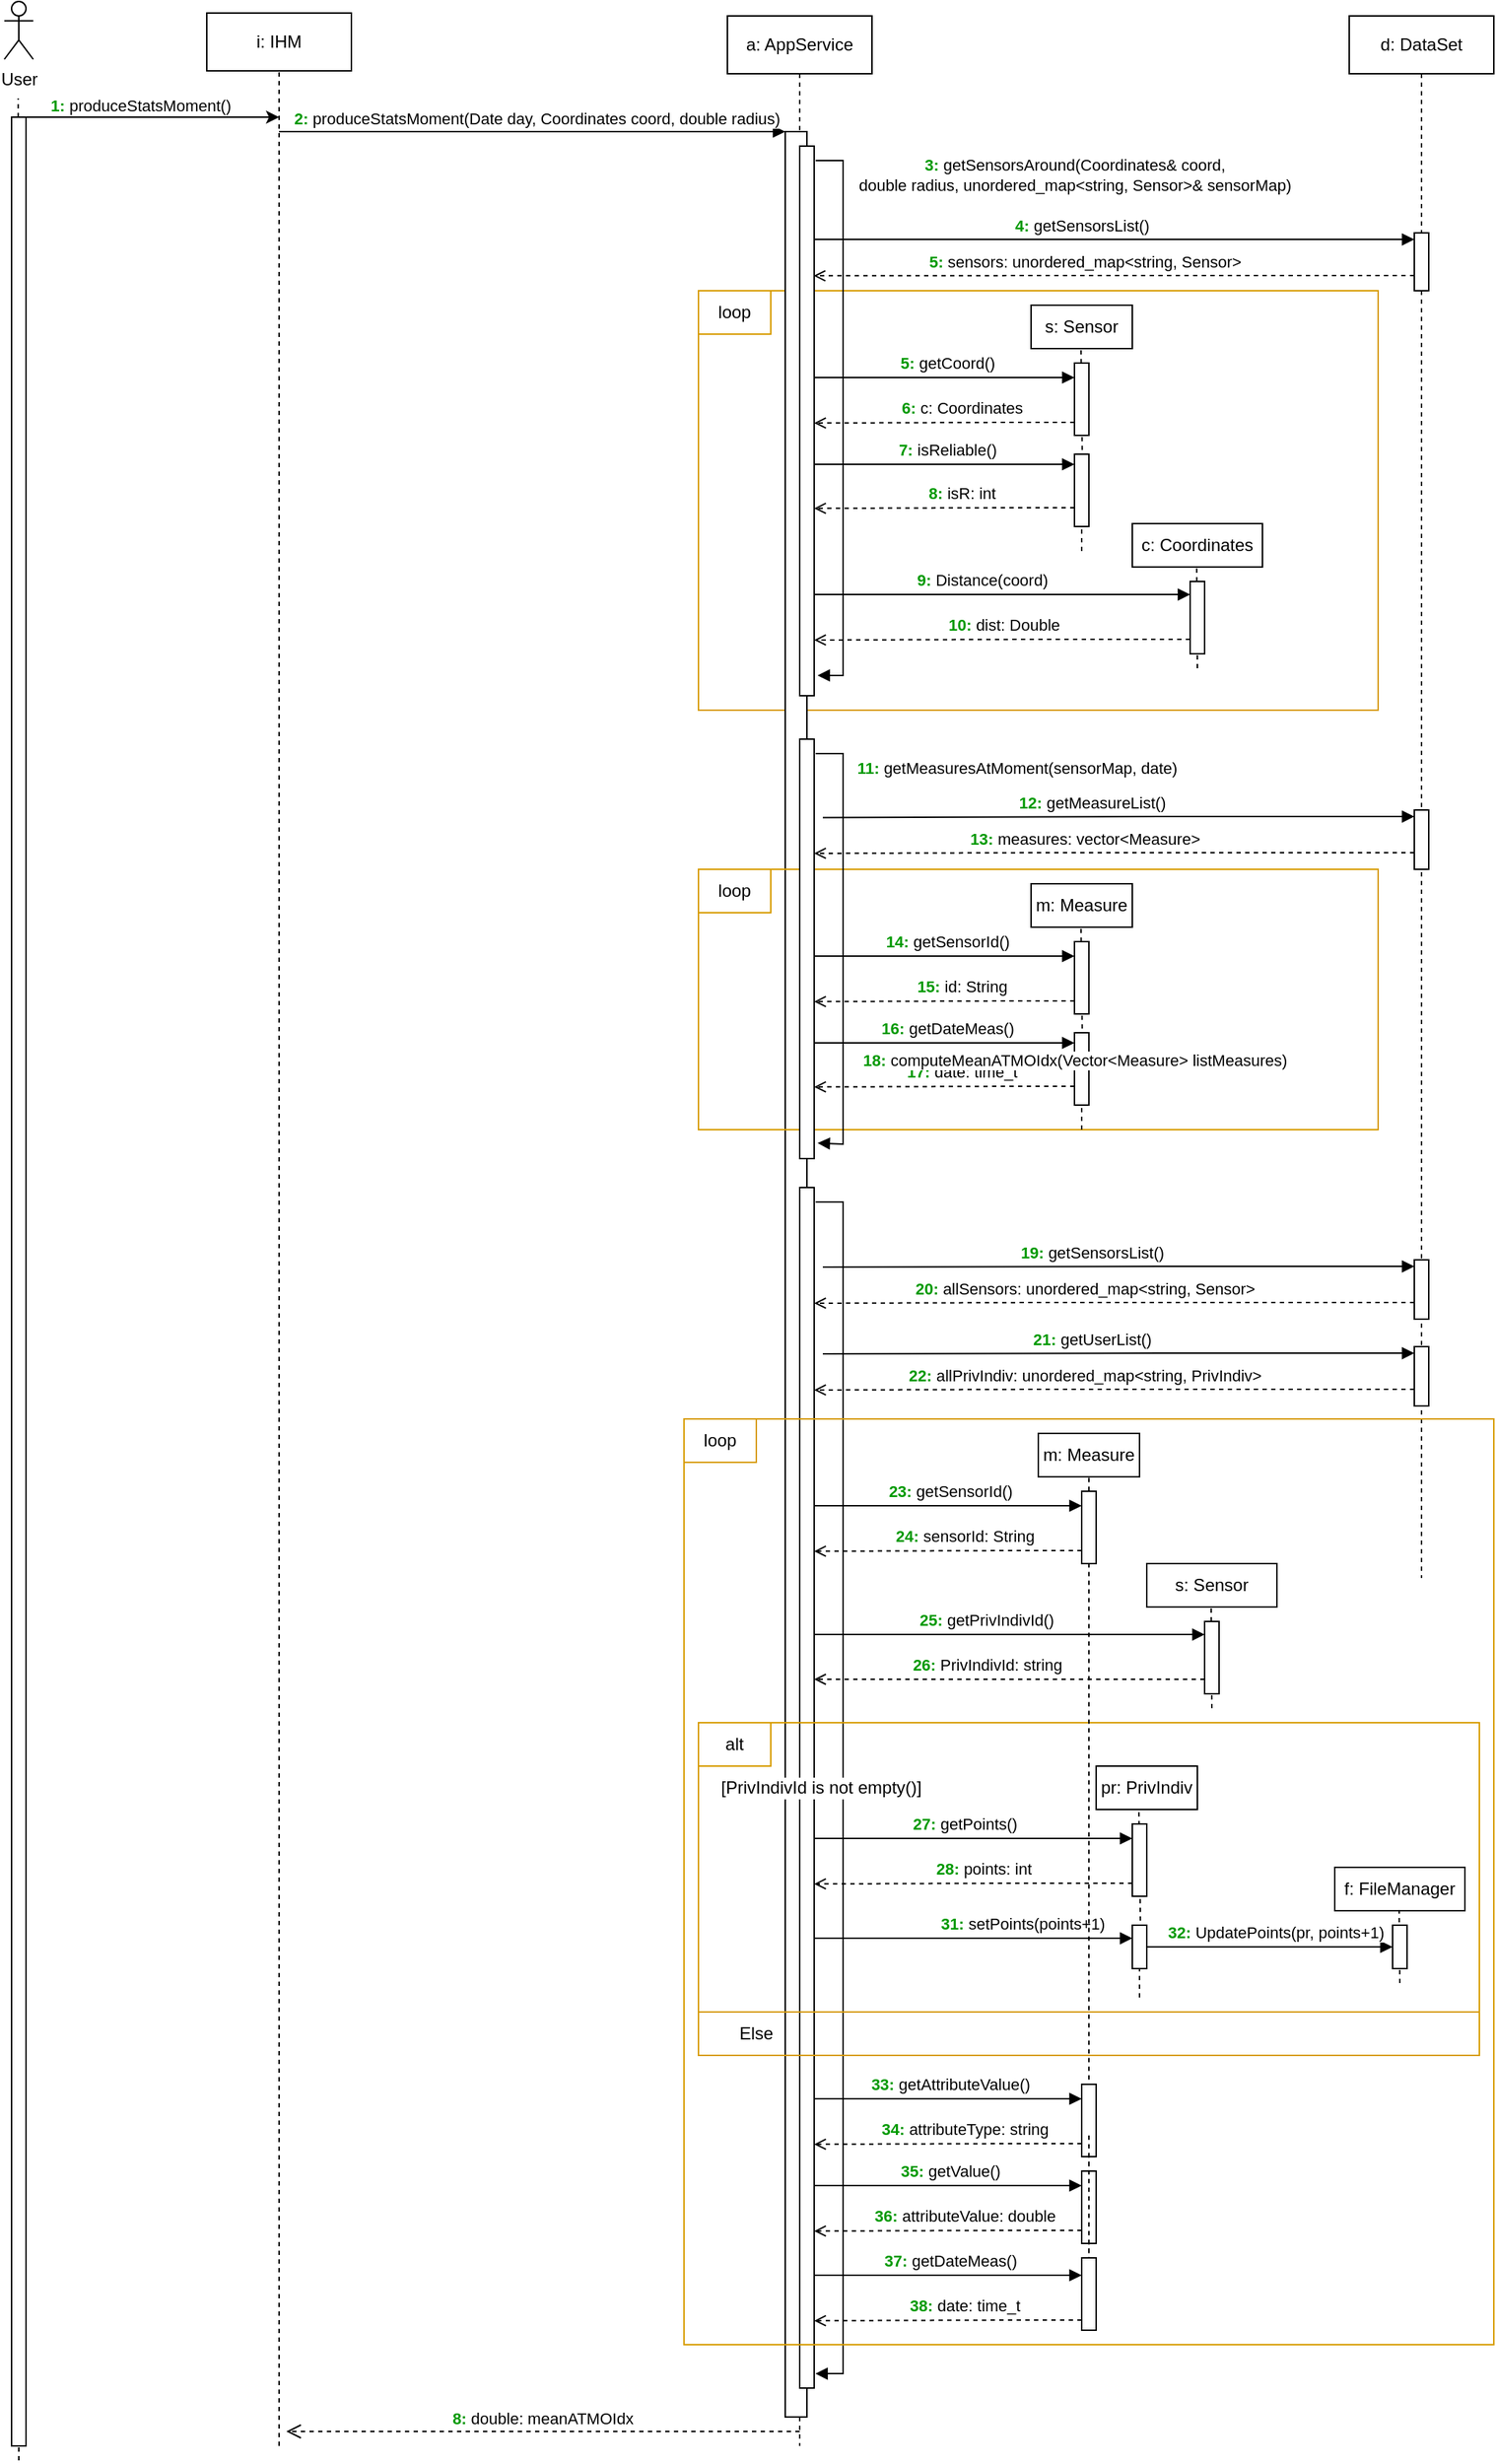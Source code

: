 <mxfile version="21.3.7" type="github">
  <diagram name="Page-1" id="I7RDIdogmaN5I8TK1vOo">
    <mxGraphModel dx="1434" dy="756" grid="1" gridSize="10" guides="1" tooltips="1" connect="1" arrows="1" fold="1" page="1" pageScale="1" pageWidth="1169" pageHeight="827" math="0" shadow="0">
      <root>
        <mxCell id="0" />
        <mxCell id="1" parent="0" />
        <mxCell id="uYeei7Lv4TWuoTGojl9b-30" value="" style="rounded=0;whiteSpace=wrap;html=1;fillColor=none;strokeColor=#d79b00;" parent="1" vertex="1">
          <mxGeometry x="600" y="250" width="470" height="290" as="geometry" />
        </mxCell>
        <mxCell id="bnaxQuVBlEbO6aS_ppuL-53" value="a: AppService" style="shape=umlLifeline;perimeter=lifelinePerimeter;whiteSpace=wrap;html=1;container=0;dropTarget=0;collapsible=0;recursiveResize=0;outlineConnect=0;portConstraint=eastwest;newEdgeStyle={&quot;edgeStyle&quot;:&quot;elbowEdgeStyle&quot;,&quot;elbow&quot;:&quot;vertical&quot;,&quot;curved&quot;:0,&quot;rounded&quot;:0};" parent="1" vertex="1">
          <mxGeometry x="620" y="60" width="100" height="1680" as="geometry" />
        </mxCell>
        <mxCell id="bnaxQuVBlEbO6aS_ppuL-54" value="" style="html=1;points=[];perimeter=orthogonalPerimeter;outlineConnect=0;targetShapes=umlLifeline;portConstraint=eastwest;newEdgeStyle={&quot;edgeStyle&quot;:&quot;elbowEdgeStyle&quot;,&quot;elbow&quot;:&quot;vertical&quot;,&quot;curved&quot;:0,&quot;rounded&quot;:0};" parent="bnaxQuVBlEbO6aS_ppuL-53" vertex="1">
          <mxGeometry x="40" y="80" width="15" height="1580" as="geometry" />
        </mxCell>
        <mxCell id="uYeei7Lv4TWuoTGojl9b-63" value="" style="rounded=0;whiteSpace=wrap;html=1;fillColor=none;strokeColor=#d79b00;" parent="bnaxQuVBlEbO6aS_ppuL-53" vertex="1">
          <mxGeometry x="-20" y="590" width="470" height="180" as="geometry" />
        </mxCell>
        <mxCell id="uYeei7Lv4TWuoTGojl9b-64" value="loop" style="rounded=0;whiteSpace=wrap;html=1;fillColor=none;strokeColor=#d79b00;" parent="bnaxQuVBlEbO6aS_ppuL-53" vertex="1">
          <mxGeometry x="-20" y="590" width="50" height="30" as="geometry" />
        </mxCell>
        <mxCell id="uYeei7Lv4TWuoTGojl9b-65" value="m: Measure" style="rounded=0;whiteSpace=wrap;html=1;" parent="bnaxQuVBlEbO6aS_ppuL-53" vertex="1">
          <mxGeometry x="210" y="600" width="70" height="30" as="geometry" />
        </mxCell>
        <mxCell id="uYeei7Lv4TWuoTGojl9b-66" value="" style="endArrow=block;html=1;rounded=0;endFill=1;" parent="bnaxQuVBlEbO6aS_ppuL-53" target="uYeei7Lv4TWuoTGojl9b-69" edge="1">
          <mxGeometry width="50" height="50" relative="1" as="geometry">
            <mxPoint x="60" y="650" as="sourcePoint" />
            <mxPoint x="230" y="650" as="targetPoint" />
            <Array as="points">
              <mxPoint x="100" y="650" />
            </Array>
          </mxGeometry>
        </mxCell>
        <mxCell id="uYeei7Lv4TWuoTGojl9b-67" value="&lt;b style=&quot;border-color: var(--border-color); caret-color: rgb(0, 153, 0); color: rgb(0, 153, 0);&quot;&gt;14:&amp;nbsp;&lt;/b&gt;getSensorId()" style="edgeLabel;html=1;align=center;verticalAlign=middle;resizable=0;points=[];" parent="uYeei7Lv4TWuoTGojl9b-66" vertex="1" connectable="0">
          <mxGeometry x="-0.412" y="2" relative="1" as="geometry">
            <mxPoint x="39" y="-8" as="offset" />
          </mxGeometry>
        </mxCell>
        <mxCell id="uYeei7Lv4TWuoTGojl9b-68" value="" style="endArrow=none;dashed=1;html=1;rounded=0;exitX=0.563;exitY=0.422;exitDx=0;exitDy=0;exitPerimeter=0;" parent="bnaxQuVBlEbO6aS_ppuL-53" source="uYeei7Lv4TWuoTGojl9b-80" edge="1">
          <mxGeometry width="50" height="50" relative="1" as="geometry">
            <mxPoint x="245" y="700" as="sourcePoint" />
            <mxPoint x="244.55" y="630" as="targetPoint" />
          </mxGeometry>
        </mxCell>
        <mxCell id="uYeei7Lv4TWuoTGojl9b-69" value="" style="html=1;points=[];perimeter=orthogonalPerimeter;outlineConnect=0;targetShapes=umlLifeline;portConstraint=eastwest;newEdgeStyle={&quot;edgeStyle&quot;:&quot;elbowEdgeStyle&quot;,&quot;elbow&quot;:&quot;vertical&quot;,&quot;curved&quot;:0,&quot;rounded&quot;:0};" parent="bnaxQuVBlEbO6aS_ppuL-53" vertex="1">
          <mxGeometry x="240" y="640" width="10" height="50" as="geometry" />
        </mxCell>
        <mxCell id="uYeei7Lv4TWuoTGojl9b-70" value="" style="endArrow=open;html=1;rounded=0;endFill=0;dashed=1;entryX=1.055;entryY=0.269;entryDx=0;entryDy=0;entryPerimeter=0;" parent="bnaxQuVBlEbO6aS_ppuL-53" source="uYeei7Lv4TWuoTGojl9b-69" edge="1">
          <mxGeometry width="50" height="50" relative="1" as="geometry">
            <mxPoint x="240" y="670" as="sourcePoint" />
            <mxPoint x="60" y="681.45" as="targetPoint" />
            <Array as="points">
              <mxPoint x="200" y="681" />
            </Array>
          </mxGeometry>
        </mxCell>
        <mxCell id="uYeei7Lv4TWuoTGojl9b-71" value="&lt;b style=&quot;border-color: var(--border-color); caret-color: rgb(0, 153, 0); color: rgb(0, 153, 0);&quot;&gt;15: &lt;/b&gt;&lt;span style=&quot;border-color: var(--border-color); caret-color: rgb(0, 153, 0);&quot;&gt;id&lt;/span&gt;:&amp;nbsp;String" style="edgeLabel;html=1;align=center;verticalAlign=middle;resizable=0;points=[];" parent="uYeei7Lv4TWuoTGojl9b-70" vertex="1" connectable="0">
          <mxGeometry x="0.279" y="1" relative="1" as="geometry">
            <mxPoint x="37" y="-11" as="offset" />
          </mxGeometry>
        </mxCell>
        <mxCell id="uYeei7Lv4TWuoTGojl9b-79" value="" style="endArrow=none;dashed=1;html=1;rounded=0;" parent="bnaxQuVBlEbO6aS_ppuL-53" target="uYeei7Lv4TWuoTGojl9b-80" edge="1">
          <mxGeometry width="50" height="50" relative="1" as="geometry">
            <mxPoint x="245" y="770" as="sourcePoint" />
            <mxPoint x="244.55" y="630" as="targetPoint" />
          </mxGeometry>
        </mxCell>
        <mxCell id="uYeei7Lv4TWuoTGojl9b-80" value="" style="html=1;points=[];perimeter=orthogonalPerimeter;outlineConnect=0;targetShapes=umlLifeline;portConstraint=eastwest;newEdgeStyle={&quot;edgeStyle&quot;:&quot;elbowEdgeStyle&quot;,&quot;elbow&quot;:&quot;vertical&quot;,&quot;curved&quot;:0,&quot;rounded&quot;:0};" parent="bnaxQuVBlEbO6aS_ppuL-53" vertex="1">
          <mxGeometry x="240" y="703" width="10" height="50" as="geometry" />
        </mxCell>
        <mxCell id="uYeei7Lv4TWuoTGojl9b-81" value="" style="endArrow=block;html=1;rounded=0;endFill=1;" parent="bnaxQuVBlEbO6aS_ppuL-53" edge="1">
          <mxGeometry width="50" height="50" relative="1" as="geometry">
            <mxPoint x="60" y="710" as="sourcePoint" />
            <mxPoint x="240" y="710" as="targetPoint" />
            <Array as="points">
              <mxPoint x="100" y="710" />
            </Array>
          </mxGeometry>
        </mxCell>
        <mxCell id="uYeei7Lv4TWuoTGojl9b-82" value="&lt;b style=&quot;border-color: var(--border-color); caret-color: rgb(0, 153, 0); color: rgb(0, 153, 0);&quot;&gt;16:&amp;nbsp;&lt;/b&gt;getDateMeas()" style="edgeLabel;html=1;align=center;verticalAlign=middle;resizable=0;points=[];" parent="uYeei7Lv4TWuoTGojl9b-81" vertex="1" connectable="0">
          <mxGeometry x="-0.412" y="2" relative="1" as="geometry">
            <mxPoint x="39" y="-8" as="offset" />
          </mxGeometry>
        </mxCell>
        <mxCell id="uYeei7Lv4TWuoTGojl9b-83" value="" style="endArrow=open;html=1;rounded=0;endFill=0;dashed=1;entryX=1.055;entryY=0.269;entryDx=0;entryDy=0;entryPerimeter=0;" parent="bnaxQuVBlEbO6aS_ppuL-53" edge="1">
          <mxGeometry width="50" height="50" relative="1" as="geometry">
            <mxPoint x="240" y="740" as="sourcePoint" />
            <mxPoint x="60" y="740.45" as="targetPoint" />
            <Array as="points">
              <mxPoint x="200" y="740" />
            </Array>
          </mxGeometry>
        </mxCell>
        <mxCell id="uYeei7Lv4TWuoTGojl9b-84" value="&lt;b style=&quot;border-color: var(--border-color); caret-color: rgb(0, 153, 0); color: rgb(0, 153, 0);&quot;&gt;17: &lt;/b&gt;&lt;span style=&quot;border-color: var(--border-color); caret-color: rgb(0, 153, 0);&quot;&gt;date:&lt;/span&gt;&lt;b style=&quot;border-color: var(--border-color); caret-color: rgb(0, 153, 0); color: rgb(0, 153, 0);&quot;&gt;&amp;nbsp;&lt;/b&gt;time_t" style="edgeLabel;html=1;align=center;verticalAlign=middle;resizable=0;points=[];" parent="uYeei7Lv4TWuoTGojl9b-83" vertex="1" connectable="0">
          <mxGeometry x="0.279" y="1" relative="1" as="geometry">
            <mxPoint x="37" y="-11" as="offset" />
          </mxGeometry>
        </mxCell>
        <mxCell id="bnaxQuVBlEbO6aS_ppuL-55" value="&lt;font color=&quot;#009900&quot;&gt;&lt;b&gt;2:&lt;/b&gt;&lt;/font&gt;&lt;font color=&quot;#99ff99&quot;&gt; &lt;/font&gt;produceStatsMoment(Date day, Coordinates coord, double radius)" style="html=1;verticalAlign=bottom;endArrow=block;edgeStyle=elbowEdgeStyle;elbow=vertical;curved=0;rounded=0;" parent="1" target="bnaxQuVBlEbO6aS_ppuL-54" edge="1">
          <mxGeometry x="0.014" relative="1" as="geometry">
            <mxPoint x="310" y="140" as="sourcePoint" />
            <Array as="points">
              <mxPoint x="390" y="140" />
            </Array>
            <mxPoint as="offset" />
          </mxGeometry>
        </mxCell>
        <mxCell id="bnaxQuVBlEbO6aS_ppuL-57" value="d: DataSet" style="shape=umlLifeline;perimeter=lifelinePerimeter;whiteSpace=wrap;html=1;container=0;dropTarget=0;collapsible=0;recursiveResize=0;outlineConnect=0;portConstraint=eastwest;newEdgeStyle={&quot;edgeStyle&quot;:&quot;elbowEdgeStyle&quot;,&quot;elbow&quot;:&quot;vertical&quot;,&quot;curved&quot;:0,&quot;rounded&quot;:0};" parent="1" vertex="1">
          <mxGeometry x="1050" y="60" width="100" height="1080" as="geometry" />
        </mxCell>
        <mxCell id="bnaxQuVBlEbO6aS_ppuL-59" value="" style="html=1;points=[];perimeter=orthogonalPerimeter;outlineConnect=0;targetShapes=umlLifeline;portConstraint=eastwest;newEdgeStyle={&quot;edgeStyle&quot;:&quot;elbowEdgeStyle&quot;,&quot;elbow&quot;:&quot;vertical&quot;,&quot;curved&quot;:0,&quot;rounded&quot;:0};" parent="bnaxQuVBlEbO6aS_ppuL-57" vertex="1">
          <mxGeometry x="45" y="150" width="10" height="40" as="geometry" />
        </mxCell>
        <mxCell id="uYeei7Lv4TWuoTGojl9b-89" value="" style="html=1;points=[];perimeter=orthogonalPerimeter;outlineConnect=0;targetShapes=umlLifeline;portConstraint=eastwest;newEdgeStyle={&quot;edgeStyle&quot;:&quot;elbowEdgeStyle&quot;,&quot;elbow&quot;:&quot;vertical&quot;,&quot;curved&quot;:0,&quot;rounded&quot;:0};" parent="bnaxQuVBlEbO6aS_ppuL-57" vertex="1">
          <mxGeometry x="45" y="860" width="10" height="41" as="geometry" />
        </mxCell>
        <mxCell id="uYeei7Lv4TWuoTGojl9b-90" value="" style="endArrow=block;html=1;rounded=0;endFill=1;exitX=1.6;exitY=0.187;exitDx=0;exitDy=0;exitPerimeter=0;" parent="bnaxQuVBlEbO6aS_ppuL-57" edge="1">
          <mxGeometry width="50" height="50" relative="1" as="geometry">
            <mxPoint x="-364" y="865" as="sourcePoint" />
            <mxPoint x="45" y="864.55" as="targetPoint" />
            <Array as="points">
              <mxPoint x="-130" y="864.55" />
            </Array>
          </mxGeometry>
        </mxCell>
        <mxCell id="uYeei7Lv4TWuoTGojl9b-91" value="&lt;b style=&quot;border-color: var(--border-color); caret-color: rgb(0, 153, 0); color: rgb(0, 153, 0);&quot;&gt;19:&amp;nbsp;&lt;/b&gt;getSensorsList()" style="edgeLabel;html=1;align=center;verticalAlign=middle;resizable=0;points=[];" parent="uYeei7Lv4TWuoTGojl9b-90" vertex="1" connectable="0">
          <mxGeometry x="-0.412" y="2" relative="1" as="geometry">
            <mxPoint x="66" y="-8" as="offset" />
          </mxGeometry>
        </mxCell>
        <mxCell id="uYeei7Lv4TWuoTGojl9b-92" value="" style="endArrow=open;html=1;rounded=0;endFill=0;dashed=1;entryX=0.964;entryY=0.236;entryDx=0;entryDy=0;entryPerimeter=0;" parent="bnaxQuVBlEbO6aS_ppuL-57" edge="1">
          <mxGeometry width="50" height="50" relative="1" as="geometry">
            <mxPoint x="45" y="889.55" as="sourcePoint" />
            <mxPoint x="-370" y="890" as="targetPoint" />
            <Array as="points">
              <mxPoint x="-225" y="889.55" />
            </Array>
          </mxGeometry>
        </mxCell>
        <mxCell id="uYeei7Lv4TWuoTGojl9b-93" value="&lt;b style=&quot;border-color: var(--border-color); caret-color: rgb(0, 153, 0); color: rgb(0, 153, 0);&quot;&gt;20:&amp;nbsp;&lt;/b&gt;allSensors:&amp;nbsp;unordered_map&amp;lt;string, Sensor&amp;gt;" style="edgeLabel;html=1;align=center;verticalAlign=middle;resizable=0;points=[];" parent="uYeei7Lv4TWuoTGojl9b-92" vertex="1" connectable="0">
          <mxGeometry x="0.279" y="1" relative="1" as="geometry">
            <mxPoint x="37" y="-11" as="offset" />
          </mxGeometry>
        </mxCell>
        <mxCell id="uYeei7Lv4TWuoTGojl9b-94" value="" style="html=1;points=[];perimeter=orthogonalPerimeter;outlineConnect=0;targetShapes=umlLifeline;portConstraint=eastwest;newEdgeStyle={&quot;edgeStyle&quot;:&quot;elbowEdgeStyle&quot;,&quot;elbow&quot;:&quot;vertical&quot;,&quot;curved&quot;:0,&quot;rounded&quot;:0};" parent="bnaxQuVBlEbO6aS_ppuL-57" vertex="1">
          <mxGeometry x="45" y="920" width="10" height="41" as="geometry" />
        </mxCell>
        <mxCell id="uYeei7Lv4TWuoTGojl9b-95" value="" style="endArrow=block;html=1;rounded=0;endFill=1;exitX=1.6;exitY=0.187;exitDx=0;exitDy=0;exitPerimeter=0;" parent="bnaxQuVBlEbO6aS_ppuL-57" edge="1">
          <mxGeometry width="50" height="50" relative="1" as="geometry">
            <mxPoint x="-364" y="925" as="sourcePoint" />
            <mxPoint x="45" y="924.55" as="targetPoint" />
            <Array as="points">
              <mxPoint x="-130" y="924.55" />
            </Array>
          </mxGeometry>
        </mxCell>
        <mxCell id="uYeei7Lv4TWuoTGojl9b-96" value="&lt;b style=&quot;border-color: var(--border-color); caret-color: rgb(0, 153, 0); color: rgb(0, 153, 0);&quot;&gt;21:&amp;nbsp;&lt;/b&gt;getUserList()" style="edgeLabel;html=1;align=center;verticalAlign=middle;resizable=0;points=[];" parent="uYeei7Lv4TWuoTGojl9b-95" vertex="1" connectable="0">
          <mxGeometry x="-0.412" y="2" relative="1" as="geometry">
            <mxPoint x="66" y="-8" as="offset" />
          </mxGeometry>
        </mxCell>
        <mxCell id="uYeei7Lv4TWuoTGojl9b-97" value="" style="endArrow=open;html=1;rounded=0;endFill=0;dashed=1;entryX=0.964;entryY=0.236;entryDx=0;entryDy=0;entryPerimeter=0;" parent="bnaxQuVBlEbO6aS_ppuL-57" edge="1">
          <mxGeometry width="50" height="50" relative="1" as="geometry">
            <mxPoint x="45" y="949.55" as="sourcePoint" />
            <mxPoint x="-370" y="950" as="targetPoint" />
            <Array as="points">
              <mxPoint x="-225" y="949.55" />
            </Array>
          </mxGeometry>
        </mxCell>
        <mxCell id="uYeei7Lv4TWuoTGojl9b-98" value="&lt;b style=&quot;border-color: var(--border-color); caret-color: rgb(0, 153, 0); color: rgb(0, 153, 0);&quot;&gt;22:&amp;nbsp;&lt;/b&gt;allPrivIndiv:&amp;nbsp;unordered_map&amp;lt;string, PrivIndiv&amp;gt;" style="edgeLabel;html=1;align=center;verticalAlign=middle;resizable=0;points=[];" parent="uYeei7Lv4TWuoTGojl9b-97" vertex="1" connectable="0">
          <mxGeometry x="0.279" y="1" relative="1" as="geometry">
            <mxPoint x="37" y="-11" as="offset" />
          </mxGeometry>
        </mxCell>
        <mxCell id="bnaxQuVBlEbO6aS_ppuL-64" value="" style="endArrow=block;html=1;rounded=0;endFill=1;" parent="1" edge="1">
          <mxGeometry width="50" height="50" relative="1" as="geometry">
            <mxPoint x="675" y="214.55" as="sourcePoint" />
            <mxPoint x="1095" y="214.55" as="targetPoint" />
            <Array as="points">
              <mxPoint x="920" y="214.55" />
            </Array>
          </mxGeometry>
        </mxCell>
        <mxCell id="bnaxQuVBlEbO6aS_ppuL-65" value="&lt;b style=&quot;border-color: var(--border-color); caret-color: rgb(0, 153, 0); color: rgb(0, 153, 0);&quot;&gt;4:&amp;nbsp;&lt;/b&gt;getSensorsList()" style="edgeLabel;html=1;align=center;verticalAlign=middle;resizable=0;points=[];" parent="bnaxQuVBlEbO6aS_ppuL-64" vertex="1" connectable="0">
          <mxGeometry x="-0.412" y="2" relative="1" as="geometry">
            <mxPoint x="66" y="-8" as="offset" />
          </mxGeometry>
        </mxCell>
        <mxCell id="bnaxQuVBlEbO6aS_ppuL-66" value="" style="endArrow=open;html=1;rounded=0;endFill=0;dashed=1;entryX=0.964;entryY=0.236;entryDx=0;entryDy=0;entryPerimeter=0;" parent="1" target="uYeei7Lv4TWuoTGojl9b-27" edge="1">
          <mxGeometry width="50" height="50" relative="1" as="geometry">
            <mxPoint x="1095" y="239.55" as="sourcePoint" />
            <mxPoint x="690" y="240" as="targetPoint" />
            <Array as="points">
              <mxPoint x="825" y="239.55" />
            </Array>
          </mxGeometry>
        </mxCell>
        <mxCell id="bnaxQuVBlEbO6aS_ppuL-67" value="&lt;b style=&quot;border-color: var(--border-color); caret-color: rgb(0, 153, 0); color: rgb(0, 153, 0);&quot;&gt;5:&amp;nbsp;&lt;/b&gt;sensors:&amp;nbsp;unordered_map&amp;lt;string, Sensor&amp;gt;" style="edgeLabel;html=1;align=center;verticalAlign=middle;resizable=0;points=[];" parent="bnaxQuVBlEbO6aS_ppuL-66" vertex="1" connectable="0">
          <mxGeometry x="0.279" y="1" relative="1" as="geometry">
            <mxPoint x="37" y="-11" as="offset" />
          </mxGeometry>
        </mxCell>
        <mxCell id="bnaxQuVBlEbO6aS_ppuL-72" value="" style="endArrow=none;dashed=1;html=1;rounded=0;entryX=0.5;entryY=1;entryDx=0;entryDy=0;" parent="1" target="SnQVtgiCFjpJ4soECr5Y-1" edge="1">
          <mxGeometry width="50" height="50" relative="1" as="geometry">
            <mxPoint x="310" y="1740" as="sourcePoint" />
            <mxPoint x="300" y="105" as="targetPoint" />
          </mxGeometry>
        </mxCell>
        <mxCell id="SnQVtgiCFjpJ4soECr5Y-1" value="i: IHM" style="rounded=0;whiteSpace=wrap;html=1;" parent="1" vertex="1">
          <mxGeometry x="260" y="58" width="100" height="40" as="geometry" />
        </mxCell>
        <mxCell id="SnQVtgiCFjpJ4soECr5Y-16" value="User" style="shape=umlActor;verticalLabelPosition=bottom;verticalAlign=top;html=1;outlineConnect=0;" parent="1" vertex="1">
          <mxGeometry x="120" y="50" width="20" height="40" as="geometry" />
        </mxCell>
        <mxCell id="SnQVtgiCFjpJ4soECr5Y-17" value="" style="endArrow=none;dashed=1;html=1;rounded=0;" parent="1" source="SnQVtgiCFjpJ4soECr5Y-18" edge="1">
          <mxGeometry width="50" height="50" relative="1" as="geometry">
            <mxPoint x="130" y="370" as="sourcePoint" />
            <mxPoint x="129.6" y="117" as="targetPoint" />
          </mxGeometry>
        </mxCell>
        <mxCell id="SnQVtgiCFjpJ4soECr5Y-19" value="" style="endArrow=none;dashed=1;html=1;rounded=0;" parent="1" target="SnQVtgiCFjpJ4soECr5Y-18" edge="1">
          <mxGeometry width="50" height="50" relative="1" as="geometry">
            <mxPoint x="130" y="1750" as="sourcePoint" />
            <mxPoint x="129.6" y="117" as="targetPoint" />
          </mxGeometry>
        </mxCell>
        <mxCell id="SnQVtgiCFjpJ4soECr5Y-18" value="" style="rounded=0;whiteSpace=wrap;html=1;" parent="1" vertex="1">
          <mxGeometry x="125" y="130" width="10" height="1610" as="geometry" />
        </mxCell>
        <mxCell id="SnQVtgiCFjpJ4soECr5Y-20" value="" style="endArrow=classic;html=1;rounded=0;exitX=1;exitY=0;exitDx=0;exitDy=0;" parent="1" source="SnQVtgiCFjpJ4soECr5Y-18" edge="1">
          <mxGeometry width="50" height="50" relative="1" as="geometry">
            <mxPoint x="230" y="180" as="sourcePoint" />
            <mxPoint x="310" y="130" as="targetPoint" />
          </mxGeometry>
        </mxCell>
        <mxCell id="SnQVtgiCFjpJ4soECr5Y-21" value="&lt;b style=&quot;border-color: var(--border-color); caret-color: rgb(0, 153, 0); color: rgb(0, 153, 0);&quot;&gt;1:&amp;nbsp;&lt;/b&gt;produceStatsMoment()" style="edgeLabel;html=1;align=center;verticalAlign=middle;resizable=0;points=[];" parent="SnQVtgiCFjpJ4soECr5Y-20" vertex="1" connectable="0">
          <mxGeometry x="-0.213" relative="1" as="geometry">
            <mxPoint x="10" y="-8" as="offset" />
          </mxGeometry>
        </mxCell>
        <mxCell id="uYeei7Lv4TWuoTGojl9b-27" value="" style="rounded=0;whiteSpace=wrap;html=1;" parent="1" vertex="1">
          <mxGeometry x="670" y="150" width="10" height="380" as="geometry" />
        </mxCell>
        <mxCell id="uYeei7Lv4TWuoTGojl9b-28" value="" style="endArrow=block;html=1;rounded=0;endFill=1;entryX=1.236;entryY=0.963;entryDx=0;entryDy=0;entryPerimeter=0;" parent="1" target="uYeei7Lv4TWuoTGojl9b-27" edge="1">
          <mxGeometry width="50" height="50" relative="1" as="geometry">
            <mxPoint x="681" y="160" as="sourcePoint" />
            <mxPoint x="681" y="660" as="targetPoint" />
            <Array as="points">
              <mxPoint x="700" y="160" />
              <mxPoint x="700" y="516" />
            </Array>
          </mxGeometry>
        </mxCell>
        <mxCell id="uYeei7Lv4TWuoTGojl9b-29" value="&lt;b style=&quot;border-color: var(--border-color); caret-color: rgb(0, 153, 0); color: rgb(0, 153, 0);&quot;&gt;3:&amp;nbsp;&lt;/b&gt;getSensorsAround(Coordinates&amp;amp; coord, &lt;br&gt;double radius, unordered_map&amp;lt;string, Sensor&amp;gt;&amp;amp; sensorMap)" style="edgeLabel;html=1;align=center;verticalAlign=middle;resizable=0;points=[];" parent="uYeei7Lv4TWuoTGojl9b-28" vertex="1" connectable="0">
          <mxGeometry x="0.018" y="2" relative="1" as="geometry">
            <mxPoint x="158" y="-171" as="offset" />
          </mxGeometry>
        </mxCell>
        <mxCell id="uYeei7Lv4TWuoTGojl9b-31" value="loop" style="rounded=0;whiteSpace=wrap;html=1;fillColor=none;strokeColor=#d79b00;" parent="1" vertex="1">
          <mxGeometry x="600" y="250" width="50" height="30" as="geometry" />
        </mxCell>
        <mxCell id="uYeei7Lv4TWuoTGojl9b-34" value="s: Sensor" style="rounded=0;whiteSpace=wrap;html=1;" parent="1" vertex="1">
          <mxGeometry x="830" y="260" width="70" height="30" as="geometry" />
        </mxCell>
        <mxCell id="uYeei7Lv4TWuoTGojl9b-35" value="" style="endArrow=block;html=1;rounded=0;endFill=1;" parent="1" target="uYeei7Lv4TWuoTGojl9b-38" edge="1">
          <mxGeometry width="50" height="50" relative="1" as="geometry">
            <mxPoint x="680" y="310" as="sourcePoint" />
            <mxPoint x="850" y="310" as="targetPoint" />
            <Array as="points">
              <mxPoint x="720" y="310" />
            </Array>
          </mxGeometry>
        </mxCell>
        <mxCell id="uYeei7Lv4TWuoTGojl9b-36" value="&lt;b style=&quot;border-color: var(--border-color); caret-color: rgb(0, 153, 0); color: rgb(0, 153, 0);&quot;&gt;5:&amp;nbsp;&lt;/b&gt;getCoord()" style="edgeLabel;html=1;align=center;verticalAlign=middle;resizable=0;points=[];" parent="uYeei7Lv4TWuoTGojl9b-35" vertex="1" connectable="0">
          <mxGeometry x="-0.412" y="2" relative="1" as="geometry">
            <mxPoint x="39" y="-8" as="offset" />
          </mxGeometry>
        </mxCell>
        <mxCell id="uYeei7Lv4TWuoTGojl9b-37" value="" style="endArrow=none;dashed=1;html=1;rounded=0;exitX=0.563;exitY=0.422;exitDx=0;exitDy=0;exitPerimeter=0;" parent="1" source="uYeei7Lv4TWuoTGojl9b-49" edge="1">
          <mxGeometry width="50" height="50" relative="1" as="geometry">
            <mxPoint x="865" y="360" as="sourcePoint" />
            <mxPoint x="864.55" y="290" as="targetPoint" />
          </mxGeometry>
        </mxCell>
        <mxCell id="uYeei7Lv4TWuoTGojl9b-38" value="" style="html=1;points=[];perimeter=orthogonalPerimeter;outlineConnect=0;targetShapes=umlLifeline;portConstraint=eastwest;newEdgeStyle={&quot;edgeStyle&quot;:&quot;elbowEdgeStyle&quot;,&quot;elbow&quot;:&quot;vertical&quot;,&quot;curved&quot;:0,&quot;rounded&quot;:0};" parent="1" vertex="1">
          <mxGeometry x="860" y="300" width="10" height="50" as="geometry" />
        </mxCell>
        <mxCell id="uYeei7Lv4TWuoTGojl9b-39" value="" style="endArrow=open;html=1;rounded=0;endFill=0;dashed=1;entryX=1.055;entryY=0.269;entryDx=0;entryDy=0;entryPerimeter=0;" parent="1" source="uYeei7Lv4TWuoTGojl9b-38" edge="1">
          <mxGeometry width="50" height="50" relative="1" as="geometry">
            <mxPoint x="860" y="330" as="sourcePoint" />
            <mxPoint x="680" y="341.45" as="targetPoint" />
            <Array as="points">
              <mxPoint x="820" y="341" />
            </Array>
          </mxGeometry>
        </mxCell>
        <mxCell id="uYeei7Lv4TWuoTGojl9b-40" value="&lt;b style=&quot;border-color: var(--border-color); caret-color: rgb(0, 153, 0); color: rgb(0, 153, 0);&quot;&gt;6:&amp;nbsp;&lt;/b&gt;c:&amp;nbsp;Coordinates" style="edgeLabel;html=1;align=center;verticalAlign=middle;resizable=0;points=[];" parent="uYeei7Lv4TWuoTGojl9b-39" vertex="1" connectable="0">
          <mxGeometry x="0.279" y="1" relative="1" as="geometry">
            <mxPoint x="37" y="-11" as="offset" />
          </mxGeometry>
        </mxCell>
        <mxCell id="uYeei7Lv4TWuoTGojl9b-42" value="c: Coordinates" style="rounded=0;whiteSpace=wrap;html=1;" parent="1" vertex="1">
          <mxGeometry x="900" y="411" width="90" height="30" as="geometry" />
        </mxCell>
        <mxCell id="uYeei7Lv4TWuoTGojl9b-43" value="" style="endArrow=none;dashed=1;html=1;rounded=0;" parent="1" edge="1">
          <mxGeometry width="50" height="50" relative="1" as="geometry">
            <mxPoint x="945" y="511" as="sourcePoint" />
            <mxPoint x="944.55" y="441" as="targetPoint" />
          </mxGeometry>
        </mxCell>
        <mxCell id="uYeei7Lv4TWuoTGojl9b-44" value="" style="html=1;points=[];perimeter=orthogonalPerimeter;outlineConnect=0;targetShapes=umlLifeline;portConstraint=eastwest;newEdgeStyle={&quot;edgeStyle&quot;:&quot;elbowEdgeStyle&quot;,&quot;elbow&quot;:&quot;vertical&quot;,&quot;curved&quot;:0,&quot;rounded&quot;:0};" parent="1" vertex="1">
          <mxGeometry x="940" y="451" width="10" height="50" as="geometry" />
        </mxCell>
        <mxCell id="uYeei7Lv4TWuoTGojl9b-45" value="" style="endArrow=block;html=1;rounded=0;endFill=1;" parent="1" target="uYeei7Lv4TWuoTGojl9b-44" edge="1">
          <mxGeometry width="50" height="50" relative="1" as="geometry">
            <mxPoint x="680" y="460.05" as="sourcePoint" />
            <mxPoint x="860" y="460.05" as="targetPoint" />
            <Array as="points">
              <mxPoint x="720" y="460.05" />
            </Array>
          </mxGeometry>
        </mxCell>
        <mxCell id="uYeei7Lv4TWuoTGojl9b-46" value="&lt;b style=&quot;border-color: var(--border-color); caret-color: rgb(0, 153, 0); color: rgb(0, 153, 0);&quot;&gt;9:&amp;nbsp;&lt;/b&gt;Distance(coord)" style="edgeLabel;html=1;align=center;verticalAlign=middle;resizable=0;points=[];" parent="uYeei7Lv4TWuoTGojl9b-45" vertex="1" connectable="0">
          <mxGeometry x="-0.412" y="2" relative="1" as="geometry">
            <mxPoint x="39" y="-8" as="offset" />
          </mxGeometry>
        </mxCell>
        <mxCell id="uYeei7Lv4TWuoTGojl9b-47" value="" style="endArrow=open;html=1;rounded=0;endFill=0;dashed=1;entryX=1.055;entryY=0.269;entryDx=0;entryDy=0;entryPerimeter=0;" parent="1" source="uYeei7Lv4TWuoTGojl9b-44" edge="1">
          <mxGeometry width="50" height="50" relative="1" as="geometry">
            <mxPoint x="860" y="491.05" as="sourcePoint" />
            <mxPoint x="680" y="491.5" as="targetPoint" />
            <Array as="points">
              <mxPoint x="820" y="491.05" />
            </Array>
          </mxGeometry>
        </mxCell>
        <mxCell id="uYeei7Lv4TWuoTGojl9b-48" value="&lt;b style=&quot;border-color: var(--border-color); caret-color: rgb(0, 153, 0); color: rgb(0, 153, 0);&quot;&gt;10:&amp;nbsp;&lt;/b&gt;dist: Double" style="edgeLabel;html=1;align=center;verticalAlign=middle;resizable=0;points=[];" parent="uYeei7Lv4TWuoTGojl9b-47" vertex="1" connectable="0">
          <mxGeometry x="0.279" y="1" relative="1" as="geometry">
            <mxPoint x="37" y="-11" as="offset" />
          </mxGeometry>
        </mxCell>
        <mxCell id="uYeei7Lv4TWuoTGojl9b-50" value="" style="endArrow=none;dashed=1;html=1;rounded=0;" parent="1" target="uYeei7Lv4TWuoTGojl9b-49" edge="1">
          <mxGeometry width="50" height="50" relative="1" as="geometry">
            <mxPoint x="865" y="430" as="sourcePoint" />
            <mxPoint x="864.55" y="290" as="targetPoint" />
          </mxGeometry>
        </mxCell>
        <mxCell id="uYeei7Lv4TWuoTGojl9b-49" value="" style="html=1;points=[];perimeter=orthogonalPerimeter;outlineConnect=0;targetShapes=umlLifeline;portConstraint=eastwest;newEdgeStyle={&quot;edgeStyle&quot;:&quot;elbowEdgeStyle&quot;,&quot;elbow&quot;:&quot;vertical&quot;,&quot;curved&quot;:0,&quot;rounded&quot;:0};" parent="1" vertex="1">
          <mxGeometry x="860" y="363" width="10" height="50" as="geometry" />
        </mxCell>
        <mxCell id="uYeei7Lv4TWuoTGojl9b-51" value="" style="endArrow=block;html=1;rounded=0;endFill=1;" parent="1" edge="1">
          <mxGeometry width="50" height="50" relative="1" as="geometry">
            <mxPoint x="680" y="370" as="sourcePoint" />
            <mxPoint x="860" y="370" as="targetPoint" />
            <Array as="points">
              <mxPoint x="720" y="370" />
            </Array>
          </mxGeometry>
        </mxCell>
        <mxCell id="uYeei7Lv4TWuoTGojl9b-52" value="&lt;b style=&quot;border-color: var(--border-color); caret-color: rgb(0, 153, 0); color: rgb(0, 153, 0);&quot;&gt;7:&amp;nbsp;&lt;/b&gt;isReliable()" style="edgeLabel;html=1;align=center;verticalAlign=middle;resizable=0;points=[];" parent="uYeei7Lv4TWuoTGojl9b-51" vertex="1" connectable="0">
          <mxGeometry x="-0.412" y="2" relative="1" as="geometry">
            <mxPoint x="39" y="-8" as="offset" />
          </mxGeometry>
        </mxCell>
        <mxCell id="uYeei7Lv4TWuoTGojl9b-53" value="" style="endArrow=open;html=1;rounded=0;endFill=0;dashed=1;entryX=1.055;entryY=0.269;entryDx=0;entryDy=0;entryPerimeter=0;" parent="1" edge="1">
          <mxGeometry width="50" height="50" relative="1" as="geometry">
            <mxPoint x="860" y="400" as="sourcePoint" />
            <mxPoint x="680" y="400.45" as="targetPoint" />
            <Array as="points">
              <mxPoint x="820" y="400" />
            </Array>
          </mxGeometry>
        </mxCell>
        <mxCell id="uYeei7Lv4TWuoTGojl9b-54" value="&lt;b style=&quot;border-color: var(--border-color); caret-color: rgb(0, 153, 0); color: rgb(0, 153, 0);&quot;&gt;8: &lt;/b&gt;&lt;span style=&quot;border-color: var(--border-color); caret-color: rgb(0, 153, 0);&quot;&gt;isR&lt;/span&gt;:&amp;nbsp;int" style="edgeLabel;html=1;align=center;verticalAlign=middle;resizable=0;points=[];" parent="uYeei7Lv4TWuoTGojl9b-53" vertex="1" connectable="0">
          <mxGeometry x="0.279" y="1" relative="1" as="geometry">
            <mxPoint x="37" y="-11" as="offset" />
          </mxGeometry>
        </mxCell>
        <mxCell id="uYeei7Lv4TWuoTGojl9b-55" value="" style="rounded=0;whiteSpace=wrap;html=1;" parent="1" vertex="1">
          <mxGeometry x="670" y="560" width="10" height="290" as="geometry" />
        </mxCell>
        <mxCell id="uYeei7Lv4TWuoTGojl9b-56" value="" style="endArrow=block;html=1;rounded=0;endFill=1;entryX=1.236;entryY=0.963;entryDx=0;entryDy=0;entryPerimeter=0;" parent="1" target="uYeei7Lv4TWuoTGojl9b-55" edge="1">
          <mxGeometry width="50" height="50" relative="1" as="geometry">
            <mxPoint x="681" y="570" as="sourcePoint" />
            <mxPoint x="681" y="1070" as="targetPoint" />
            <Array as="points">
              <mxPoint x="700" y="570" />
              <mxPoint x="700" y="840" />
            </Array>
          </mxGeometry>
        </mxCell>
        <mxCell id="uYeei7Lv4TWuoTGojl9b-57" value="&lt;b style=&quot;border-color: var(--border-color); caret-color: rgb(0, 153, 0); color: rgb(0, 153, 0);&quot;&gt;11:&amp;nbsp;&lt;/b&gt;getMeasuresAtMoment(sensorMap, date)" style="edgeLabel;html=1;align=center;verticalAlign=middle;resizable=0;points=[];" parent="uYeei7Lv4TWuoTGojl9b-56" vertex="1" connectable="0">
          <mxGeometry x="0.018" y="2" relative="1" as="geometry">
            <mxPoint x="118" y="-127" as="offset" />
          </mxGeometry>
        </mxCell>
        <mxCell id="uYeei7Lv4TWuoTGojl9b-58" value="" style="html=1;points=[];perimeter=orthogonalPerimeter;outlineConnect=0;targetShapes=umlLifeline;portConstraint=eastwest;newEdgeStyle={&quot;edgeStyle&quot;:&quot;elbowEdgeStyle&quot;,&quot;elbow&quot;:&quot;vertical&quot;,&quot;curved&quot;:0,&quot;rounded&quot;:0};" parent="1" vertex="1">
          <mxGeometry x="1095" y="609" width="10" height="41" as="geometry" />
        </mxCell>
        <mxCell id="uYeei7Lv4TWuoTGojl9b-59" value="" style="endArrow=block;html=1;rounded=0;endFill=1;exitX=1.6;exitY=0.187;exitDx=0;exitDy=0;exitPerimeter=0;" parent="1" source="uYeei7Lv4TWuoTGojl9b-55" edge="1">
          <mxGeometry width="50" height="50" relative="1" as="geometry">
            <mxPoint x="675" y="613.55" as="sourcePoint" />
            <mxPoint x="1095" y="613.55" as="targetPoint" />
            <Array as="points">
              <mxPoint x="920" y="613.55" />
            </Array>
          </mxGeometry>
        </mxCell>
        <mxCell id="uYeei7Lv4TWuoTGojl9b-60" value="&lt;b style=&quot;border-color: var(--border-color); caret-color: rgb(0, 153, 0); color: rgb(0, 153, 0);&quot;&gt;12:&amp;nbsp;&lt;/b&gt;getMeasureList()" style="edgeLabel;html=1;align=center;verticalAlign=middle;resizable=0;points=[];" parent="uYeei7Lv4TWuoTGojl9b-59" vertex="1" connectable="0">
          <mxGeometry x="-0.412" y="2" relative="1" as="geometry">
            <mxPoint x="66" y="-8" as="offset" />
          </mxGeometry>
        </mxCell>
        <mxCell id="uYeei7Lv4TWuoTGojl9b-61" value="" style="endArrow=open;html=1;rounded=0;endFill=0;dashed=1;entryX=0.964;entryY=0.236;entryDx=0;entryDy=0;entryPerimeter=0;" parent="1" edge="1">
          <mxGeometry width="50" height="50" relative="1" as="geometry">
            <mxPoint x="1095" y="638.55" as="sourcePoint" />
            <mxPoint x="680" y="639" as="targetPoint" />
            <Array as="points">
              <mxPoint x="825" y="638.55" />
            </Array>
          </mxGeometry>
        </mxCell>
        <mxCell id="uYeei7Lv4TWuoTGojl9b-62" value="&lt;b style=&quot;border-color: var(--border-color); caret-color: rgb(0, 153, 0); color: rgb(0, 153, 0);&quot;&gt;13:&amp;nbsp;&lt;/b&gt;measures:&amp;nbsp;vector&amp;lt;Measure&amp;gt;" style="edgeLabel;html=1;align=center;verticalAlign=middle;resizable=0;points=[];" parent="uYeei7Lv4TWuoTGojl9b-61" vertex="1" connectable="0">
          <mxGeometry x="0.279" y="1" relative="1" as="geometry">
            <mxPoint x="37" y="-11" as="offset" />
          </mxGeometry>
        </mxCell>
        <mxCell id="uYeei7Lv4TWuoTGojl9b-86" value="" style="rounded=0;whiteSpace=wrap;html=1;" parent="1" vertex="1">
          <mxGeometry x="670" y="870" width="10" height="830" as="geometry" />
        </mxCell>
        <mxCell id="uYeei7Lv4TWuoTGojl9b-87" value="" style="endArrow=block;html=1;rounded=0;endFill=1;entryX=1.083;entryY=0.988;entryDx=0;entryDy=0;entryPerimeter=0;" parent="1" edge="1" target="uYeei7Lv4TWuoTGojl9b-86">
          <mxGeometry width="50" height="50" relative="1" as="geometry">
            <mxPoint x="681" y="880" as="sourcePoint" />
            <mxPoint x="681" y="1040" as="targetPoint" />
            <Array as="points">
              <mxPoint x="700" y="880" />
              <mxPoint x="700" y="1690" />
            </Array>
          </mxGeometry>
        </mxCell>
        <mxCell id="uYeei7Lv4TWuoTGojl9b-88" value="&lt;b style=&quot;border-color: var(--border-color); caret-color: rgb(0, 153, 0); color: rgb(0, 153, 0);&quot;&gt;18:&amp;nbsp;&lt;/b&gt;computeMeanATMOIdx(Vector&amp;lt;Measure&amp;gt; listMeasures)" style="edgeLabel;html=1;align=center;verticalAlign=middle;resizable=0;points=[];" parent="uYeei7Lv4TWuoTGojl9b-87" vertex="1" connectable="0">
          <mxGeometry x="0.018" y="2" relative="1" as="geometry">
            <mxPoint x="158" y="-511" as="offset" />
          </mxGeometry>
        </mxCell>
        <mxCell id="uYeei7Lv4TWuoTGojl9b-99" value="&lt;b style=&quot;border-color: var(--border-color); caret-color: rgb(0, 153, 0); color: rgb(0, 153, 0);&quot;&gt;8:&amp;nbsp;&lt;/b&gt;double: meanATMOIdx" style="html=1;verticalAlign=bottom;endArrow=open;dashed=1;endSize=8;edgeStyle=elbowEdgeStyle;elbow=vertical;curved=0;rounded=0;" parent="1" edge="1">
          <mxGeometry x="0.004" relative="1" as="geometry">
            <mxPoint x="315" y="1730" as="targetPoint" />
            <Array as="points">
              <mxPoint x="545" y="1730" />
              <mxPoint x="525" y="1740" />
              <mxPoint x="630" y="1790" />
              <mxPoint x="540" y="1750" />
              <mxPoint x="580" y="1730" />
              <mxPoint x="440" y="1690" />
            </Array>
            <mxPoint as="offset" />
            <mxPoint x="670" y="1730" as="sourcePoint" />
          </mxGeometry>
        </mxCell>
        <mxCell id="lTyu3lunZ6KWJDxjWzxX-2" value="loop" style="rounded=0;whiteSpace=wrap;html=1;fillColor=none;strokeColor=#d79b00;" vertex="1" parent="1">
          <mxGeometry x="590" y="1030" width="50" height="30" as="geometry" />
        </mxCell>
        <mxCell id="lTyu3lunZ6KWJDxjWzxX-3" value="m: Measure" style="rounded=0;whiteSpace=wrap;html=1;" vertex="1" parent="1">
          <mxGeometry x="835" y="1040" width="70" height="30" as="geometry" />
        </mxCell>
        <mxCell id="lTyu3lunZ6KWJDxjWzxX-4" value="" style="endArrow=block;html=1;rounded=0;endFill=1;" edge="1" parent="1" target="lTyu3lunZ6KWJDxjWzxX-7">
          <mxGeometry width="50" height="50" relative="1" as="geometry">
            <mxPoint x="680" y="1090" as="sourcePoint" />
            <mxPoint x="850" y="1090" as="targetPoint" />
            <Array as="points">
              <mxPoint x="720" y="1090" />
            </Array>
          </mxGeometry>
        </mxCell>
        <mxCell id="lTyu3lunZ6KWJDxjWzxX-5" value="&lt;b style=&quot;border-color: var(--border-color); caret-color: rgb(0, 153, 0); color: rgb(0, 153, 0);&quot;&gt;23:&amp;nbsp;&lt;/b&gt;getSensorId()" style="edgeLabel;html=1;align=center;verticalAlign=middle;resizable=0;points=[];" vertex="1" connectable="0" parent="lTyu3lunZ6KWJDxjWzxX-4">
          <mxGeometry x="-0.412" y="2" relative="1" as="geometry">
            <mxPoint x="39" y="-8" as="offset" />
          </mxGeometry>
        </mxCell>
        <mxCell id="lTyu3lunZ6KWJDxjWzxX-6" value="" style="endArrow=none;dashed=1;html=1;rounded=0;exitX=0.5;exitY=0.714;exitDx=0;exitDy=0;exitPerimeter=0;entryX=0.5;entryY=1;entryDx=0;entryDy=0;entryPerimeter=0;" edge="1" parent="1" source="lTyu3lunZ6KWJDxjWzxX-7" target="lTyu3lunZ6KWJDxjWzxX-3">
          <mxGeometry width="50" height="50" relative="1" as="geometry">
            <mxPoint x="866" y="1164" as="sourcePoint" />
            <mxPoint x="864.55" y="1070" as="targetPoint" />
          </mxGeometry>
        </mxCell>
        <mxCell id="lTyu3lunZ6KWJDxjWzxX-8" value="" style="endArrow=open;html=1;rounded=0;endFill=0;dashed=1;entryX=1.055;entryY=0.269;entryDx=0;entryDy=0;entryPerimeter=0;" edge="1" parent="1" source="lTyu3lunZ6KWJDxjWzxX-7">
          <mxGeometry width="50" height="50" relative="1" as="geometry">
            <mxPoint x="860" y="1110" as="sourcePoint" />
            <mxPoint x="680" y="1121.45" as="targetPoint" />
            <Array as="points">
              <mxPoint x="820" y="1121" />
            </Array>
          </mxGeometry>
        </mxCell>
        <mxCell id="lTyu3lunZ6KWJDxjWzxX-9" value="&lt;b style=&quot;border-color: var(--border-color); caret-color: rgb(0, 153, 0); color: rgb(0, 153, 0);&quot;&gt;24:&amp;nbsp;&lt;/b&gt;sensorId:&amp;nbsp;String" style="edgeLabel;html=1;align=center;verticalAlign=middle;resizable=0;points=[];" vertex="1" connectable="0" parent="lTyu3lunZ6KWJDxjWzxX-8">
          <mxGeometry x="0.279" y="1" relative="1" as="geometry">
            <mxPoint x="37" y="-11" as="offset" />
          </mxGeometry>
        </mxCell>
        <mxCell id="lTyu3lunZ6KWJDxjWzxX-10" value="s: Sensor" style="rounded=0;whiteSpace=wrap;html=1;" vertex="1" parent="1">
          <mxGeometry x="910" y="1130" width="90" height="30" as="geometry" />
        </mxCell>
        <mxCell id="lTyu3lunZ6KWJDxjWzxX-11" value="" style="endArrow=none;dashed=1;html=1;rounded=0;" edge="1" parent="1">
          <mxGeometry width="50" height="50" relative="1" as="geometry">
            <mxPoint x="955" y="1230" as="sourcePoint" />
            <mxPoint x="954.55" y="1160" as="targetPoint" />
          </mxGeometry>
        </mxCell>
        <mxCell id="lTyu3lunZ6KWJDxjWzxX-12" value="" style="html=1;points=[];perimeter=orthogonalPerimeter;outlineConnect=0;targetShapes=umlLifeline;portConstraint=eastwest;newEdgeStyle={&quot;edgeStyle&quot;:&quot;elbowEdgeStyle&quot;,&quot;elbow&quot;:&quot;vertical&quot;,&quot;curved&quot;:0,&quot;rounded&quot;:0};" vertex="1" parent="1">
          <mxGeometry x="950" y="1170" width="10" height="50" as="geometry" />
        </mxCell>
        <mxCell id="lTyu3lunZ6KWJDxjWzxX-13" value="" style="endArrow=block;html=1;rounded=0;endFill=1;" edge="1" parent="1" target="lTyu3lunZ6KWJDxjWzxX-12">
          <mxGeometry width="50" height="50" relative="1" as="geometry">
            <mxPoint x="680" y="1179" as="sourcePoint" />
            <mxPoint x="870" y="1179.05" as="targetPoint" />
            <Array as="points">
              <mxPoint x="730" y="1179.05" />
            </Array>
          </mxGeometry>
        </mxCell>
        <mxCell id="lTyu3lunZ6KWJDxjWzxX-14" value="&lt;b style=&quot;border-color: var(--border-color); caret-color: rgb(0, 153, 0); color: rgb(0, 153, 0);&quot;&gt;25:&amp;nbsp;&lt;/b&gt;getPrivIndivId()" style="edgeLabel;html=1;align=center;verticalAlign=middle;resizable=0;points=[];" vertex="1" connectable="0" parent="lTyu3lunZ6KWJDxjWzxX-13">
          <mxGeometry x="-0.412" y="2" relative="1" as="geometry">
            <mxPoint x="39" y="-8" as="offset" />
          </mxGeometry>
        </mxCell>
        <mxCell id="lTyu3lunZ6KWJDxjWzxX-15" value="" style="endArrow=open;html=1;rounded=0;endFill=0;dashed=1;" edge="1" parent="1" source="lTyu3lunZ6KWJDxjWzxX-12">
          <mxGeometry width="50" height="50" relative="1" as="geometry">
            <mxPoint x="870" y="1210.05" as="sourcePoint" />
            <mxPoint x="680" y="1210" as="targetPoint" />
            <Array as="points">
              <mxPoint x="830" y="1210.05" />
            </Array>
          </mxGeometry>
        </mxCell>
        <mxCell id="lTyu3lunZ6KWJDxjWzxX-16" value="&lt;b style=&quot;border-color: var(--border-color); caret-color: rgb(0, 153, 0); color: rgb(0, 153, 0);&quot;&gt;26:&amp;nbsp;&lt;/b&gt;PrivIndivId: string&amp;nbsp;" style="edgeLabel;html=1;align=center;verticalAlign=middle;resizable=0;points=[];" vertex="1" connectable="0" parent="lTyu3lunZ6KWJDxjWzxX-15">
          <mxGeometry x="0.279" y="1" relative="1" as="geometry">
            <mxPoint x="23" y="-11" as="offset" />
          </mxGeometry>
        </mxCell>
        <mxCell id="lTyu3lunZ6KWJDxjWzxX-17" value="" style="rounded=0;whiteSpace=wrap;html=1;fillColor=none;strokeColor=#d79b00;" vertex="1" parent="1">
          <mxGeometry x="600" y="1240" width="540" height="200" as="geometry" />
        </mxCell>
        <mxCell id="lTyu3lunZ6KWJDxjWzxX-18" value="alt" style="rounded=0;whiteSpace=wrap;html=1;fillColor=none;strokeColor=#d79b00;" vertex="1" parent="1">
          <mxGeometry x="600" y="1240" width="50" height="30" as="geometry" />
        </mxCell>
        <mxCell id="lTyu3lunZ6KWJDxjWzxX-19" value="[PrivIndivId is not empty()]" style="text;html=1;strokeColor=none;fillColor=none;align=center;verticalAlign=middle;whiteSpace=wrap;rounded=0;labelBackgroundColor=default;" vertex="1" parent="1">
          <mxGeometry x="610" y="1270" width="150" height="30" as="geometry" />
        </mxCell>
        <mxCell id="lTyu3lunZ6KWJDxjWzxX-20" value="pr: PrivIndiv" style="rounded=0;whiteSpace=wrap;html=1;" vertex="1" parent="1">
          <mxGeometry x="875" y="1270" width="70" height="30" as="geometry" />
        </mxCell>
        <mxCell id="lTyu3lunZ6KWJDxjWzxX-21" value="" style="endArrow=block;html=1;rounded=0;endFill=1;" edge="1" parent="1" target="lTyu3lunZ6KWJDxjWzxX-24">
          <mxGeometry width="50" height="50" relative="1" as="geometry">
            <mxPoint x="680" y="1320" as="sourcePoint" />
            <mxPoint x="850" y="1320" as="targetPoint" />
            <Array as="points">
              <mxPoint x="720" y="1320" />
            </Array>
          </mxGeometry>
        </mxCell>
        <mxCell id="lTyu3lunZ6KWJDxjWzxX-22" value="&lt;b style=&quot;border-color: var(--border-color); caret-color: rgb(0, 153, 0); color: rgb(0, 153, 0);&quot;&gt;27:&amp;nbsp;&lt;/b&gt;getPoints()" style="edgeLabel;html=1;align=center;verticalAlign=middle;resizable=0;points=[];" vertex="1" connectable="0" parent="lTyu3lunZ6KWJDxjWzxX-21">
          <mxGeometry x="-0.412" y="2" relative="1" as="geometry">
            <mxPoint x="39" y="-8" as="offset" />
          </mxGeometry>
        </mxCell>
        <mxCell id="lTyu3lunZ6KWJDxjWzxX-23" value="" style="endArrow=none;dashed=1;html=1;rounded=0;exitX=0.601;exitY=0.897;exitDx=0;exitDy=0;exitPerimeter=0;" edge="1" parent="1" source="lTyu3lunZ6KWJDxjWzxX-32">
          <mxGeometry width="50" height="50" relative="1" as="geometry">
            <mxPoint x="905" y="1440" as="sourcePoint" />
            <mxPoint x="904.55" y="1300" as="targetPoint" />
          </mxGeometry>
        </mxCell>
        <mxCell id="lTyu3lunZ6KWJDxjWzxX-24" value="" style="html=1;points=[];perimeter=orthogonalPerimeter;outlineConnect=0;targetShapes=umlLifeline;portConstraint=eastwest;newEdgeStyle={&quot;edgeStyle&quot;:&quot;elbowEdgeStyle&quot;,&quot;elbow&quot;:&quot;vertical&quot;,&quot;curved&quot;:0,&quot;rounded&quot;:0};" vertex="1" parent="1">
          <mxGeometry x="900" y="1310" width="10" height="50" as="geometry" />
        </mxCell>
        <mxCell id="lTyu3lunZ6KWJDxjWzxX-25" value="" style="endArrow=open;html=1;rounded=0;endFill=0;dashed=1;entryX=1.055;entryY=0.269;entryDx=0;entryDy=0;entryPerimeter=0;" edge="1" parent="1" source="lTyu3lunZ6KWJDxjWzxX-24">
          <mxGeometry width="50" height="50" relative="1" as="geometry">
            <mxPoint x="860" y="1340" as="sourcePoint" />
            <mxPoint x="680" y="1351.45" as="targetPoint" />
            <Array as="points">
              <mxPoint x="820" y="1351" />
            </Array>
          </mxGeometry>
        </mxCell>
        <mxCell id="lTyu3lunZ6KWJDxjWzxX-26" value="&lt;b style=&quot;border-color: var(--border-color); caret-color: rgb(0, 153, 0); color: rgb(0, 153, 0);&quot;&gt;28:&amp;nbsp;&lt;/b&gt;points:&amp;nbsp;int" style="edgeLabel;html=1;align=center;verticalAlign=middle;resizable=0;points=[];" vertex="1" connectable="0" parent="lTyu3lunZ6KWJDxjWzxX-25">
          <mxGeometry x="0.279" y="1" relative="1" as="geometry">
            <mxPoint x="37" y="-11" as="offset" />
          </mxGeometry>
        </mxCell>
        <mxCell id="lTyu3lunZ6KWJDxjWzxX-33" value="" style="endArrow=none;dashed=1;html=1;rounded=0;" edge="1" parent="1" target="lTyu3lunZ6KWJDxjWzxX-32">
          <mxGeometry width="50" height="50" relative="1" as="geometry">
            <mxPoint x="905" y="1430" as="sourcePoint" />
            <mxPoint x="904.55" y="1300" as="targetPoint" />
          </mxGeometry>
        </mxCell>
        <mxCell id="lTyu3lunZ6KWJDxjWzxX-32" value="" style="html=1;points=[];perimeter=orthogonalPerimeter;outlineConnect=0;targetShapes=umlLifeline;portConstraint=eastwest;newEdgeStyle={&quot;edgeStyle&quot;:&quot;elbowEdgeStyle&quot;,&quot;elbow&quot;:&quot;vertical&quot;,&quot;curved&quot;:0,&quot;rounded&quot;:0};" vertex="1" parent="1">
          <mxGeometry x="900" y="1380" width="10" height="30" as="geometry" />
        </mxCell>
        <mxCell id="lTyu3lunZ6KWJDxjWzxX-34" value="" style="endArrow=block;html=1;rounded=0;endFill=1;" edge="1" parent="1" target="lTyu3lunZ6KWJDxjWzxX-32">
          <mxGeometry width="50" height="50" relative="1" as="geometry">
            <mxPoint x="680" y="1389.05" as="sourcePoint" />
            <mxPoint x="860" y="1389.05" as="targetPoint" />
            <Array as="points">
              <mxPoint x="720" y="1389.05" />
            </Array>
          </mxGeometry>
        </mxCell>
        <mxCell id="lTyu3lunZ6KWJDxjWzxX-35" value="&lt;b style=&quot;border-color: var(--border-color); caret-color: rgb(0, 153, 0); color: rgb(0, 153, 0);&quot;&gt;31:&amp;nbsp;&lt;/b&gt;&lt;span style=&quot;border-color: var(--border-color); caret-color: rgb(0, 153, 0);&quot;&gt;setPoints&lt;/span&gt;(points+1)" style="edgeLabel;html=1;align=center;verticalAlign=middle;resizable=0;points=[];" vertex="1" connectable="0" parent="lTyu3lunZ6KWJDxjWzxX-34">
          <mxGeometry x="-0.412" y="2" relative="1" as="geometry">
            <mxPoint x="79" y="-8" as="offset" />
          </mxGeometry>
        </mxCell>
        <mxCell id="lTyu3lunZ6KWJDxjWzxX-41" value="f: FileManager" style="rounded=0;whiteSpace=wrap;html=1;" vertex="1" parent="1">
          <mxGeometry x="1040" y="1340" width="90" height="30" as="geometry" />
        </mxCell>
        <mxCell id="lTyu3lunZ6KWJDxjWzxX-42" value="" style="endArrow=none;dashed=1;html=1;rounded=0;" edge="1" parent="1">
          <mxGeometry width="50" height="50" relative="1" as="geometry">
            <mxPoint x="1085" y="1420" as="sourcePoint" />
            <mxPoint x="1084.55" y="1370" as="targetPoint" />
          </mxGeometry>
        </mxCell>
        <mxCell id="lTyu3lunZ6KWJDxjWzxX-43" value="" style="html=1;points=[];perimeter=orthogonalPerimeter;outlineConnect=0;targetShapes=umlLifeline;portConstraint=eastwest;newEdgeStyle={&quot;edgeStyle&quot;:&quot;elbowEdgeStyle&quot;,&quot;elbow&quot;:&quot;vertical&quot;,&quot;curved&quot;:0,&quot;rounded&quot;:0};" vertex="1" parent="1">
          <mxGeometry x="1080" y="1380" width="10" height="30" as="geometry" />
        </mxCell>
        <mxCell id="lTyu3lunZ6KWJDxjWzxX-44" value="" style="endArrow=block;html=1;rounded=0;endFill=1;" edge="1" parent="1" target="lTyu3lunZ6KWJDxjWzxX-43" source="lTyu3lunZ6KWJDxjWzxX-32">
          <mxGeometry width="50" height="50" relative="1" as="geometry">
            <mxPoint x="910" y="1399" as="sourcePoint" />
            <mxPoint x="960" y="1399.05" as="targetPoint" />
            <Array as="points" />
          </mxGeometry>
        </mxCell>
        <mxCell id="lTyu3lunZ6KWJDxjWzxX-45" value="&lt;b style=&quot;border-color: var(--border-color); caret-color: rgb(0, 153, 0); color: rgb(0, 153, 0);&quot;&gt;32: &lt;/b&gt;&lt;span style=&quot;border-color: var(--border-color); caret-color: rgb(0, 153, 0);&quot;&gt;UpdatePoints&lt;/span&gt;(pr, points+1)" style="edgeLabel;html=1;align=center;verticalAlign=middle;resizable=0;points=[];" vertex="1" connectable="0" parent="lTyu3lunZ6KWJDxjWzxX-44">
          <mxGeometry x="-0.412" y="2" relative="1" as="geometry">
            <mxPoint x="39" y="-8" as="offset" />
          </mxGeometry>
        </mxCell>
        <mxCell id="lTyu3lunZ6KWJDxjWzxX-48" value="" style="rounded=0;whiteSpace=wrap;html=1;fillColor=none;strokeColor=#d79b00;" vertex="1" parent="1">
          <mxGeometry x="600" y="1440" width="540" height="30" as="geometry" />
        </mxCell>
        <mxCell id="lTyu3lunZ6KWJDxjWzxX-50" value="Else" style="text;html=1;strokeColor=none;fillColor=none;align=center;verticalAlign=middle;whiteSpace=wrap;rounded=0;labelBackgroundColor=default;" vertex="1" parent="1">
          <mxGeometry x="610" y="1440" width="60" height="30" as="geometry" />
        </mxCell>
        <mxCell id="lTyu3lunZ6KWJDxjWzxX-51" value="" style="endArrow=none;dashed=1;html=1;rounded=0;exitX=0.5;exitY=0.774;exitDx=0;exitDy=0;exitPerimeter=0;entryX=0.5;entryY=1;entryDx=0;entryDy=0;entryPerimeter=0;" edge="1" parent="1" source="lTyu3lunZ6KWJDxjWzxX-62" target="lTyu3lunZ6KWJDxjWzxX-7">
          <mxGeometry width="50" height="50" relative="1" as="geometry">
            <mxPoint x="870" y="1630" as="sourcePoint" />
            <mxPoint x="870" y="1070" as="targetPoint" />
          </mxGeometry>
        </mxCell>
        <mxCell id="lTyu3lunZ6KWJDxjWzxX-7" value="" style="html=1;points=[];perimeter=orthogonalPerimeter;outlineConnect=0;targetShapes=umlLifeline;portConstraint=eastwest;newEdgeStyle={&quot;edgeStyle&quot;:&quot;elbowEdgeStyle&quot;,&quot;elbow&quot;:&quot;vertical&quot;,&quot;curved&quot;:0,&quot;rounded&quot;:0};" vertex="1" parent="1">
          <mxGeometry x="865" y="1080" width="10" height="50" as="geometry" />
        </mxCell>
        <mxCell id="lTyu3lunZ6KWJDxjWzxX-52" value="" style="endArrow=block;html=1;rounded=0;endFill=1;" edge="1" parent="1" target="lTyu3lunZ6KWJDxjWzxX-56">
          <mxGeometry width="50" height="50" relative="1" as="geometry">
            <mxPoint x="680" y="1500" as="sourcePoint" />
            <mxPoint x="850" y="1500" as="targetPoint" />
            <Array as="points">
              <mxPoint x="720" y="1500" />
            </Array>
          </mxGeometry>
        </mxCell>
        <mxCell id="lTyu3lunZ6KWJDxjWzxX-53" value="&lt;b style=&quot;border-color: var(--border-color); caret-color: rgb(0, 153, 0); color: rgb(0, 153, 0);&quot;&gt;33:&amp;nbsp;&lt;/b&gt;getAttributeValue()" style="edgeLabel;html=1;align=center;verticalAlign=middle;resizable=0;points=[];" vertex="1" connectable="0" parent="lTyu3lunZ6KWJDxjWzxX-52">
          <mxGeometry x="-0.412" y="2" relative="1" as="geometry">
            <mxPoint x="39" y="-8" as="offset" />
          </mxGeometry>
        </mxCell>
        <mxCell id="lTyu3lunZ6KWJDxjWzxX-54" value="" style="endArrow=open;html=1;rounded=0;endFill=0;dashed=1;entryX=1.055;entryY=0.269;entryDx=0;entryDy=0;entryPerimeter=0;" edge="1" parent="1" source="lTyu3lunZ6KWJDxjWzxX-56">
          <mxGeometry width="50" height="50" relative="1" as="geometry">
            <mxPoint x="860" y="1520" as="sourcePoint" />
            <mxPoint x="680" y="1531.45" as="targetPoint" />
            <Array as="points">
              <mxPoint x="820" y="1531" />
            </Array>
          </mxGeometry>
        </mxCell>
        <mxCell id="lTyu3lunZ6KWJDxjWzxX-55" value="&lt;b style=&quot;border-color: var(--border-color); caret-color: rgb(0, 153, 0); color: rgb(0, 153, 0);&quot;&gt;34:&amp;nbsp;&lt;/b&gt;attributeType:&amp;nbsp;string" style="edgeLabel;html=1;align=center;verticalAlign=middle;resizable=0;points=[];" vertex="1" connectable="0" parent="lTyu3lunZ6KWJDxjWzxX-54">
          <mxGeometry x="0.279" y="1" relative="1" as="geometry">
            <mxPoint x="37" y="-11" as="offset" />
          </mxGeometry>
        </mxCell>
        <mxCell id="lTyu3lunZ6KWJDxjWzxX-56" value="" style="html=1;points=[];perimeter=orthogonalPerimeter;outlineConnect=0;targetShapes=umlLifeline;portConstraint=eastwest;newEdgeStyle={&quot;edgeStyle&quot;:&quot;elbowEdgeStyle&quot;,&quot;elbow&quot;:&quot;vertical&quot;,&quot;curved&quot;:0,&quot;rounded&quot;:0};" vertex="1" parent="1">
          <mxGeometry x="865" y="1490" width="10" height="50" as="geometry" />
        </mxCell>
        <mxCell id="lTyu3lunZ6KWJDxjWzxX-57" value="" style="endArrow=block;html=1;rounded=0;endFill=1;" edge="1" parent="1" target="lTyu3lunZ6KWJDxjWzxX-61">
          <mxGeometry width="50" height="50" relative="1" as="geometry">
            <mxPoint x="680" y="1560" as="sourcePoint" />
            <mxPoint x="850" y="1560" as="targetPoint" />
            <Array as="points">
              <mxPoint x="720" y="1560" />
            </Array>
          </mxGeometry>
        </mxCell>
        <mxCell id="lTyu3lunZ6KWJDxjWzxX-58" value="&lt;b style=&quot;border-color: var(--border-color); caret-color: rgb(0, 153, 0); color: rgb(0, 153, 0);&quot;&gt;35:&amp;nbsp;&lt;/b&gt;getValue()" style="edgeLabel;html=1;align=center;verticalAlign=middle;resizable=0;points=[];" vertex="1" connectable="0" parent="lTyu3lunZ6KWJDxjWzxX-57">
          <mxGeometry x="-0.412" y="2" relative="1" as="geometry">
            <mxPoint x="39" y="-8" as="offset" />
          </mxGeometry>
        </mxCell>
        <mxCell id="lTyu3lunZ6KWJDxjWzxX-59" value="" style="endArrow=open;html=1;rounded=0;endFill=0;dashed=1;entryX=1.055;entryY=0.269;entryDx=0;entryDy=0;entryPerimeter=0;" edge="1" parent="1" source="lTyu3lunZ6KWJDxjWzxX-61">
          <mxGeometry width="50" height="50" relative="1" as="geometry">
            <mxPoint x="860" y="1580" as="sourcePoint" />
            <mxPoint x="680" y="1591.45" as="targetPoint" />
            <Array as="points">
              <mxPoint x="820" y="1591" />
            </Array>
          </mxGeometry>
        </mxCell>
        <mxCell id="lTyu3lunZ6KWJDxjWzxX-60" value="&lt;b style=&quot;border-color: var(--border-color); caret-color: rgb(0, 153, 0); color: rgb(0, 153, 0);&quot;&gt;36:&amp;nbsp;&lt;/b&gt;attributeValue:&amp;nbsp;double" style="edgeLabel;html=1;align=center;verticalAlign=middle;resizable=0;points=[];" vertex="1" connectable="0" parent="lTyu3lunZ6KWJDxjWzxX-59">
          <mxGeometry x="0.279" y="1" relative="1" as="geometry">
            <mxPoint x="37" y="-11" as="offset" />
          </mxGeometry>
        </mxCell>
        <mxCell id="lTyu3lunZ6KWJDxjWzxX-61" value="" style="html=1;points=[];perimeter=orthogonalPerimeter;outlineConnect=0;targetShapes=umlLifeline;portConstraint=eastwest;newEdgeStyle={&quot;edgeStyle&quot;:&quot;elbowEdgeStyle&quot;,&quot;elbow&quot;:&quot;vertical&quot;,&quot;curved&quot;:0,&quot;rounded&quot;:0};" vertex="1" parent="1">
          <mxGeometry x="865" y="1550" width="10" height="50" as="geometry" />
        </mxCell>
        <mxCell id="lTyu3lunZ6KWJDxjWzxX-63" value="" style="endArrow=none;dashed=1;html=1;rounded=0;exitX=0.5;exitY=0.774;exitDx=0;exitDy=0;exitPerimeter=0;entryX=0.5;entryY=1;entryDx=0;entryDy=0;entryPerimeter=0;" edge="1" parent="1" source="lTyu3lunZ6KWJDxjWzxX-1" target="lTyu3lunZ6KWJDxjWzxX-62">
          <mxGeometry width="50" height="50" relative="1" as="geometry">
            <mxPoint x="870" y="1680" as="sourcePoint" />
            <mxPoint x="870" y="1130" as="targetPoint" />
          </mxGeometry>
        </mxCell>
        <mxCell id="lTyu3lunZ6KWJDxjWzxX-62" value="" style="html=1;points=[];perimeter=orthogonalPerimeter;outlineConnect=0;targetShapes=umlLifeline;portConstraint=eastwest;newEdgeStyle={&quot;edgeStyle&quot;:&quot;elbowEdgeStyle&quot;,&quot;elbow&quot;:&quot;vertical&quot;,&quot;curved&quot;:0,&quot;rounded&quot;:0};" vertex="1" parent="1">
          <mxGeometry x="865" y="1610" width="10" height="50" as="geometry" />
        </mxCell>
        <mxCell id="lTyu3lunZ6KWJDxjWzxX-64" value="" style="endArrow=block;html=1;rounded=0;endFill=1;" edge="1" parent="1">
          <mxGeometry width="50" height="50" relative="1" as="geometry">
            <mxPoint x="680" y="1622" as="sourcePoint" />
            <mxPoint x="865" y="1622" as="targetPoint" />
            <Array as="points">
              <mxPoint x="720" y="1622" />
            </Array>
          </mxGeometry>
        </mxCell>
        <mxCell id="lTyu3lunZ6KWJDxjWzxX-65" value="&lt;b style=&quot;border-color: var(--border-color); caret-color: rgb(0, 153, 0); color: rgb(0, 153, 0);&quot;&gt;37:&amp;nbsp;&lt;/b&gt;getDateMeas()" style="edgeLabel;html=1;align=center;verticalAlign=middle;resizable=0;points=[];" vertex="1" connectable="0" parent="lTyu3lunZ6KWJDxjWzxX-64">
          <mxGeometry x="-0.412" y="2" relative="1" as="geometry">
            <mxPoint x="39" y="-8" as="offset" />
          </mxGeometry>
        </mxCell>
        <mxCell id="lTyu3lunZ6KWJDxjWzxX-66" value="" style="endArrow=open;html=1;rounded=0;endFill=0;dashed=1;entryX=1.055;entryY=0.269;entryDx=0;entryDy=0;entryPerimeter=0;" edge="1" parent="1">
          <mxGeometry width="50" height="50" relative="1" as="geometry">
            <mxPoint x="865" y="1653" as="sourcePoint" />
            <mxPoint x="680" y="1653.45" as="targetPoint" />
            <Array as="points">
              <mxPoint x="820" y="1653" />
            </Array>
          </mxGeometry>
        </mxCell>
        <mxCell id="lTyu3lunZ6KWJDxjWzxX-67" value="&lt;b style=&quot;border-color: var(--border-color); caret-color: rgb(0, 153, 0); color: rgb(0, 153, 0);&quot;&gt;38: &lt;/b&gt;&lt;span style=&quot;border-color: var(--border-color); caret-color: rgb(0, 153, 0);&quot;&gt;date&lt;/span&gt;:&amp;nbsp;time_t" style="edgeLabel;html=1;align=center;verticalAlign=middle;resizable=0;points=[];" vertex="1" connectable="0" parent="lTyu3lunZ6KWJDxjWzxX-66">
          <mxGeometry x="0.279" y="1" relative="1" as="geometry">
            <mxPoint x="37" y="-11" as="offset" />
          </mxGeometry>
        </mxCell>
        <mxCell id="lTyu3lunZ6KWJDxjWzxX-1" value="" style="rounded=0;whiteSpace=wrap;html=1;fillColor=none;strokeColor=#d79b00;" vertex="1" parent="1">
          <mxGeometry x="590" y="1030" width="560" height="640" as="geometry" />
        </mxCell>
      </root>
    </mxGraphModel>
  </diagram>
</mxfile>
